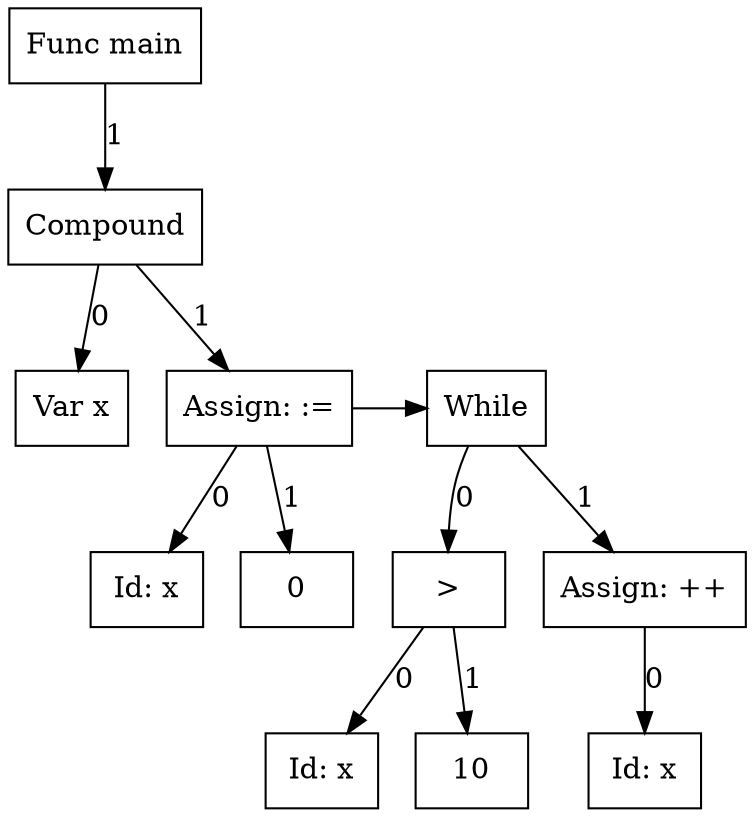 digraph G {
node11 [label="Func main"; shape=box];
subgraph childNames_11 {
rankdir="LR"; rank="same"; ordering=out
node10 [label="Compound"; shape=box];
}

subgraph childPtrs_11 {
rankdir="TB";
node11 -> node10 [label="1"];
}

subgraph childNames_10 {
rankdir="LR"; rank="same"; ordering=out
node0 [label="Var x"; shape=box];
node3 [label="Assign: :="; shape=box];
}

subgraph childPtrs_10 {
rankdir="TB";
node10 -> node0 [label="0"];
node10 -> node3 [label="1"];
}

subgraph childNames_3 {
rankdir="LR"; rank="same"; ordering=out
node1 [label="Id: x"; shape=box];
node2 [label="0"; shape=box];
}

subgraph childPtrs_3 {
rankdir="TB";
node3 -> node1 [label="0"];
node3 -> node2 [label="1"];
}

subgraph SibNames_3 {
rankdir="LR"; rank="same";
node3 [label="Assign: :="; shape=box];
node9 [label="While"; shape=box];
}

subgraph SibPtrs_3 {
rankdir="LR";
node3 -> node9;
}

subgraph childNames_9 {
rankdir="LR"; rank="same"; ordering=out
node6 [label=">"; shape=box];
node8 [label="Assign: ++"; shape=box];
}

subgraph childPtrs_9 {
rankdir="TB";
node9 -> node6 [label="0"];
node9 -> node8 [label="1"];
}

subgraph childNames_6 {
rankdir="LR"; rank="same"; ordering=out
node4 [label="Id: x"; shape=box];
node5 [label="10"; shape=box];
}

subgraph childPtrs_6 {
rankdir="TB";
node6 -> node4 [label="0"];
node6 -> node5 [label="1"];
}

subgraph childNames_8 {
rankdir="LR"; rank="same"; ordering=out
node7 [label="Id: x"; shape=box];
}

subgraph childPtrs_8 {
rankdir="TB";
node8 -> node7 [label="0"];
}

}
